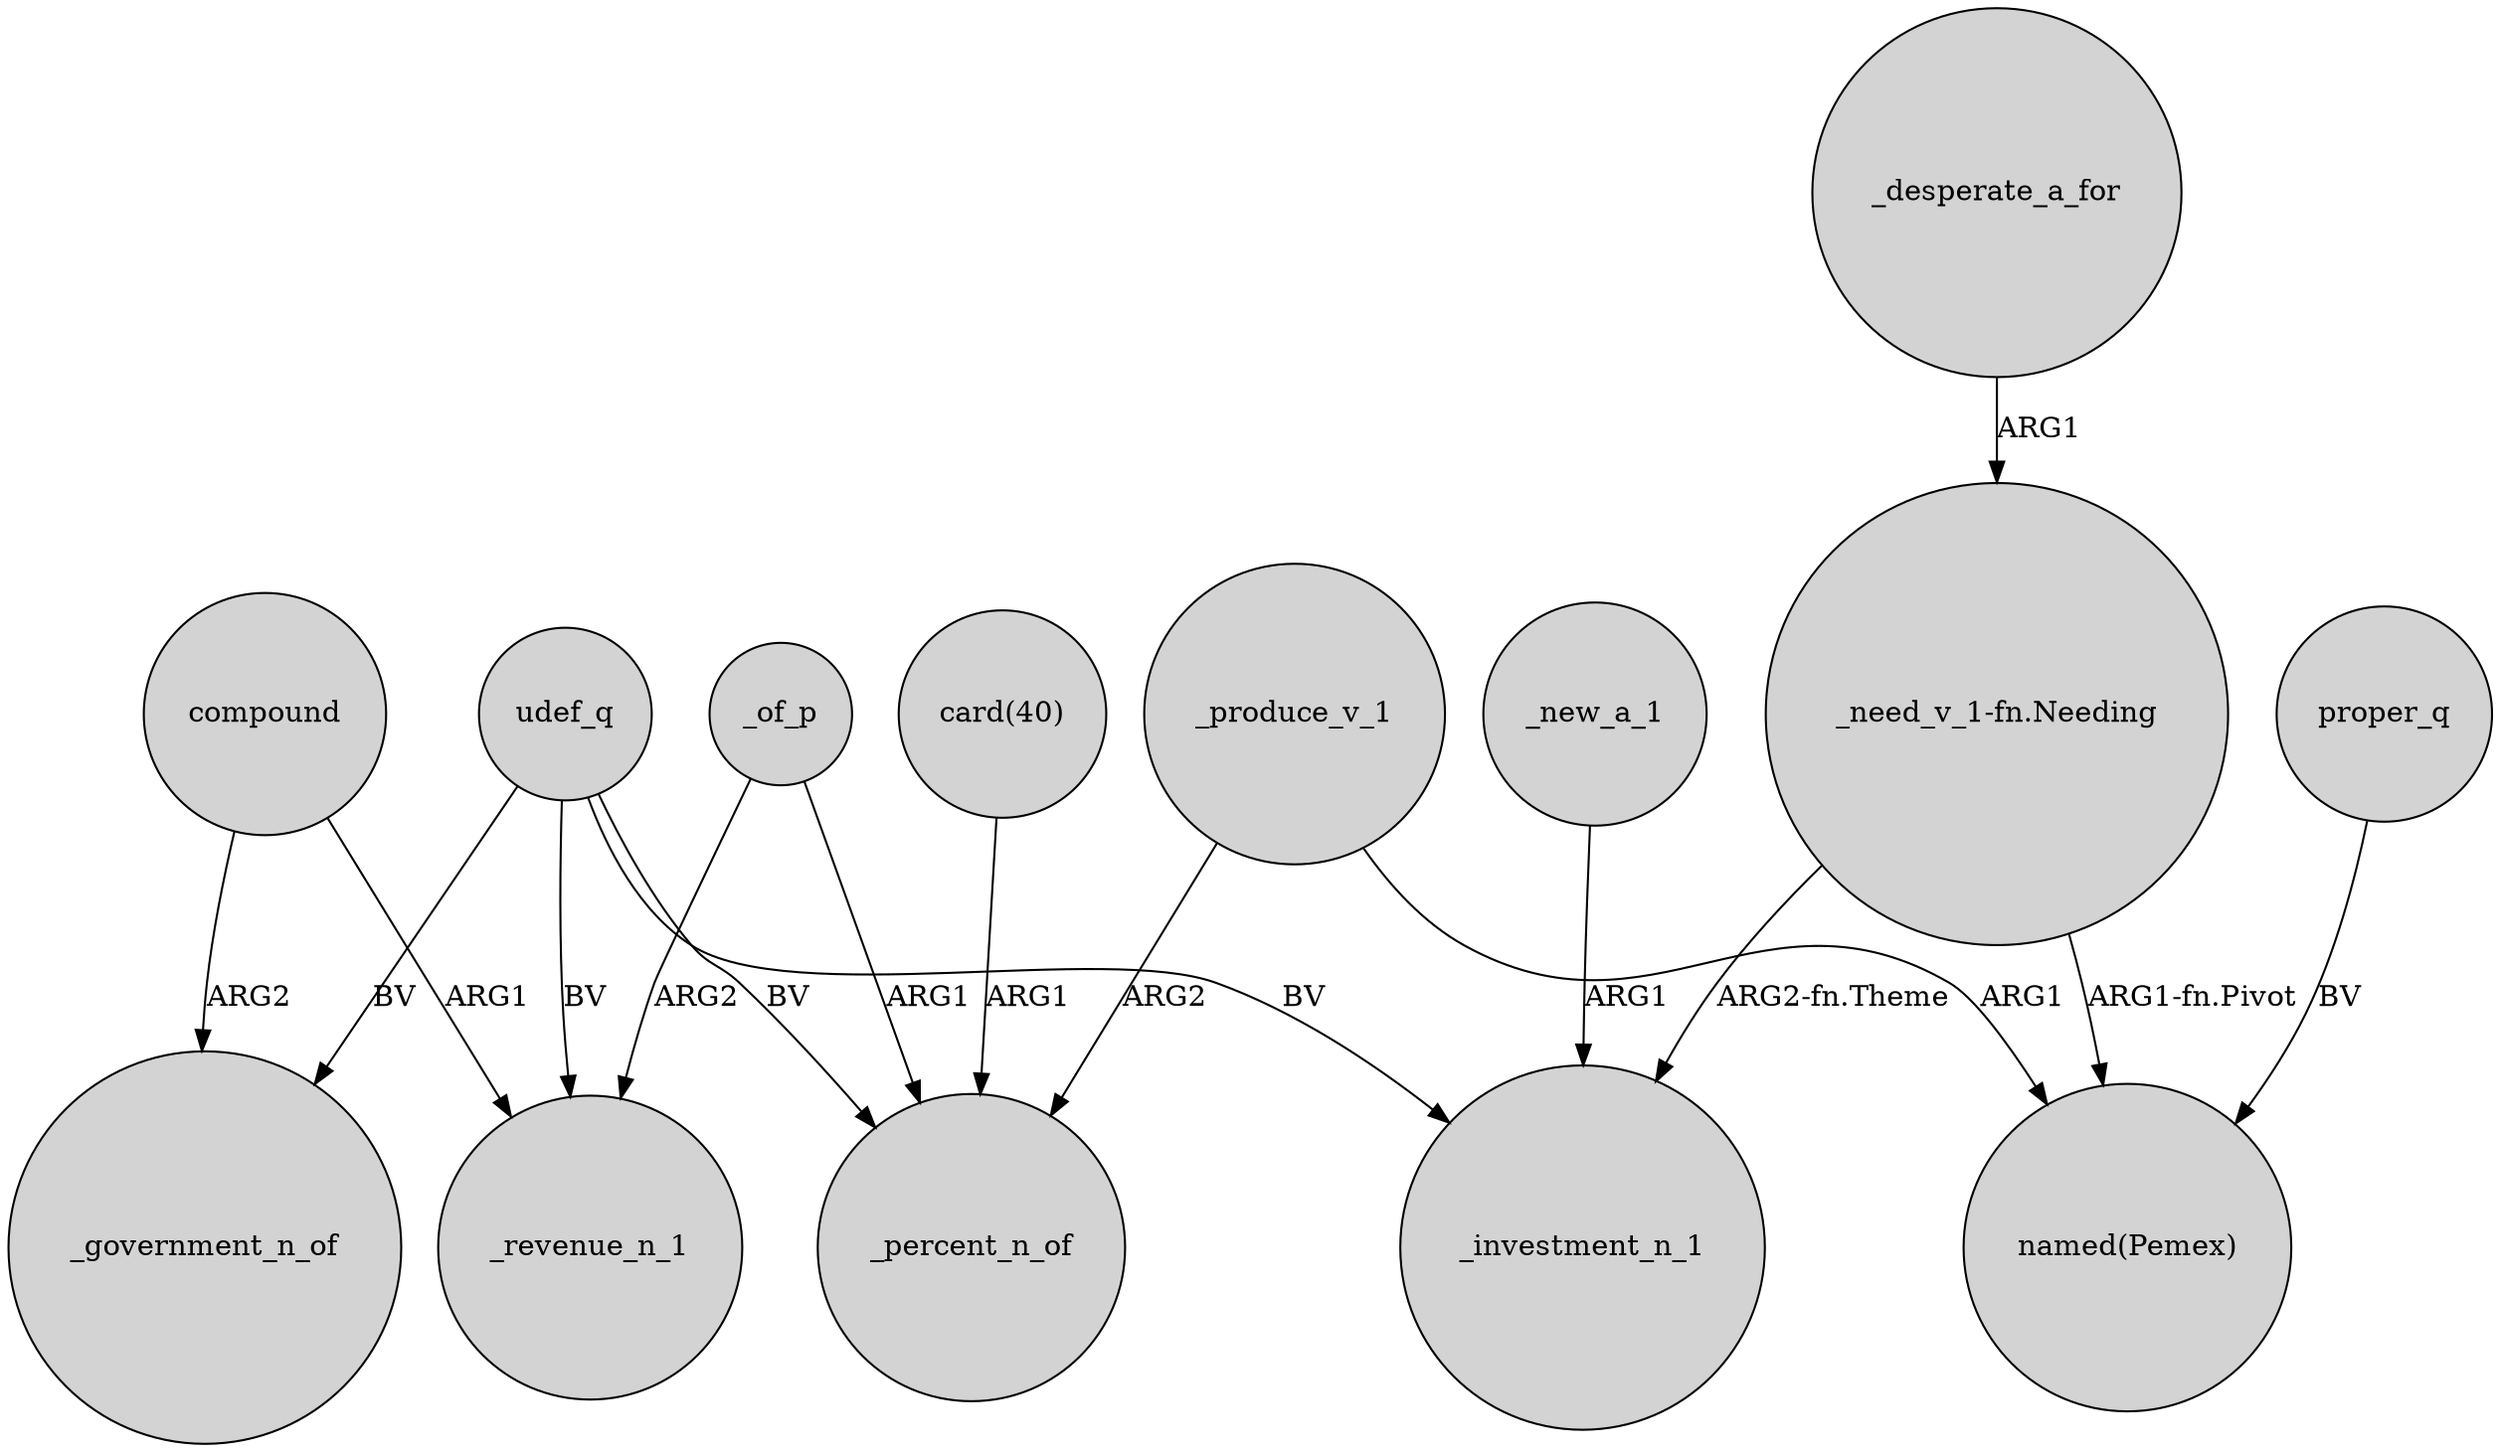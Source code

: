 digraph {
	node [shape=circle style=filled]
	_of_p -> _revenue_n_1 [label=ARG2]
	udef_q -> _revenue_n_1 [label=BV]
	"_need_v_1-fn.Needing" -> _investment_n_1 [label="ARG2-fn.Theme"]
	_produce_v_1 -> _percent_n_of [label=ARG2]
	udef_q -> _investment_n_1 [label=BV]
	_produce_v_1 -> "named(Pemex)" [label=ARG1]
	_new_a_1 -> _investment_n_1 [label=ARG1]
	udef_q -> _percent_n_of [label=BV]
	proper_q -> "named(Pemex)" [label=BV]
	compound -> _revenue_n_1 [label=ARG1]
	compound -> _government_n_of [label=ARG2]
	udef_q -> _government_n_of [label=BV]
	"card(40)" -> _percent_n_of [label=ARG1]
	_of_p -> _percent_n_of [label=ARG1]
	_desperate_a_for -> "_need_v_1-fn.Needing" [label=ARG1]
	"_need_v_1-fn.Needing" -> "named(Pemex)" [label="ARG1-fn.Pivot"]
}
